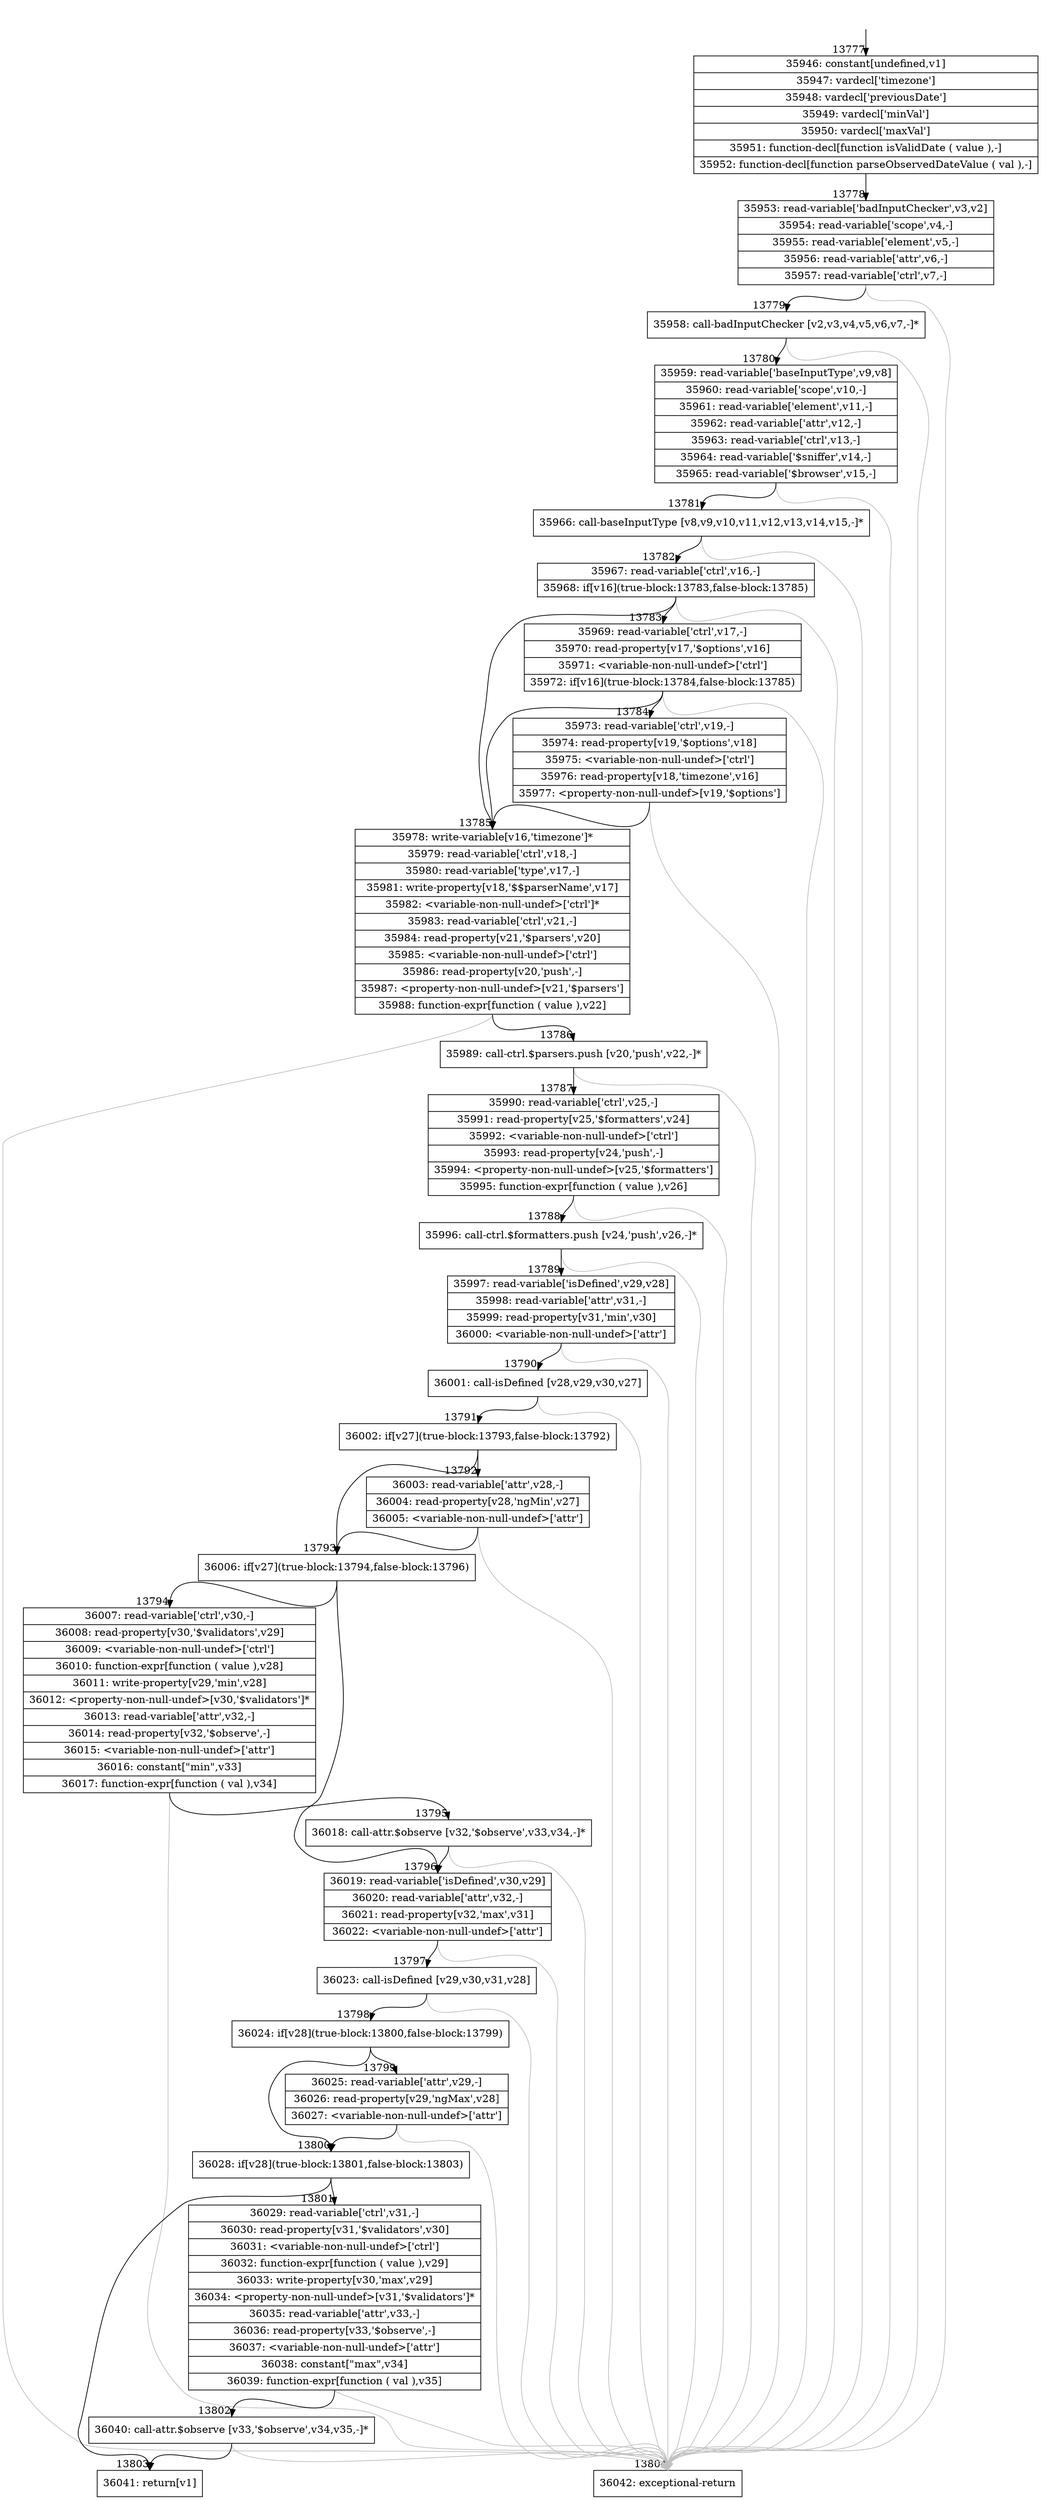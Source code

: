 digraph {
rankdir="TD"
BB_entry1068[shape=none,label=""];
BB_entry1068 -> BB13777 [tailport=s, headport=n, headlabel="    13777"]
BB13777 [shape=record label="{35946: constant[undefined,v1]|35947: vardecl['timezone']|35948: vardecl['previousDate']|35949: vardecl['minVal']|35950: vardecl['maxVal']|35951: function-decl[function isValidDate ( value ),-]|35952: function-decl[function parseObservedDateValue ( val ),-]}" ] 
BB13777 -> BB13778 [tailport=s, headport=n, headlabel="      13778"]
BB13778 [shape=record label="{35953: read-variable['badInputChecker',v3,v2]|35954: read-variable['scope',v4,-]|35955: read-variable['element',v5,-]|35956: read-variable['attr',v6,-]|35957: read-variable['ctrl',v7,-]}" ] 
BB13778 -> BB13779 [tailport=s, headport=n, headlabel="      13779"]
BB13778 -> BB13804 [tailport=s, headport=n, color=gray, headlabel="      13804"]
BB13779 [shape=record label="{35958: call-badInputChecker [v2,v3,v4,v5,v6,v7,-]*}" ] 
BB13779 -> BB13780 [tailport=s, headport=n, headlabel="      13780"]
BB13779 -> BB13804 [tailport=s, headport=n, color=gray]
BB13780 [shape=record label="{35959: read-variable['baseInputType',v9,v8]|35960: read-variable['scope',v10,-]|35961: read-variable['element',v11,-]|35962: read-variable['attr',v12,-]|35963: read-variable['ctrl',v13,-]|35964: read-variable['$sniffer',v14,-]|35965: read-variable['$browser',v15,-]}" ] 
BB13780 -> BB13781 [tailport=s, headport=n, headlabel="      13781"]
BB13780 -> BB13804 [tailport=s, headport=n, color=gray]
BB13781 [shape=record label="{35966: call-baseInputType [v8,v9,v10,v11,v12,v13,v14,v15,-]*}" ] 
BB13781 -> BB13782 [tailport=s, headport=n, headlabel="      13782"]
BB13781 -> BB13804 [tailport=s, headport=n, color=gray]
BB13782 [shape=record label="{35967: read-variable['ctrl',v16,-]|35968: if[v16](true-block:13783,false-block:13785)}" ] 
BB13782 -> BB13785 [tailport=s, headport=n, headlabel="      13785"]
BB13782 -> BB13783 [tailport=s, headport=n, headlabel="      13783"]
BB13782 -> BB13804 [tailport=s, headport=n, color=gray]
BB13783 [shape=record label="{35969: read-variable['ctrl',v17,-]|35970: read-property[v17,'$options',v16]|35971: \<variable-non-null-undef\>['ctrl']|35972: if[v16](true-block:13784,false-block:13785)}" ] 
BB13783 -> BB13785 [tailport=s, headport=n]
BB13783 -> BB13784 [tailport=s, headport=n, headlabel="      13784"]
BB13783 -> BB13804 [tailport=s, headport=n, color=gray]
BB13784 [shape=record label="{35973: read-variable['ctrl',v19,-]|35974: read-property[v19,'$options',v18]|35975: \<variable-non-null-undef\>['ctrl']|35976: read-property[v18,'timezone',v16]|35977: \<property-non-null-undef\>[v19,'$options']}" ] 
BB13784 -> BB13785 [tailport=s, headport=n]
BB13784 -> BB13804 [tailport=s, headport=n, color=gray]
BB13785 [shape=record label="{35978: write-variable[v16,'timezone']*|35979: read-variable['ctrl',v18,-]|35980: read-variable['type',v17,-]|35981: write-property[v18,'$$parserName',v17]|35982: \<variable-non-null-undef\>['ctrl']*|35983: read-variable['ctrl',v21,-]|35984: read-property[v21,'$parsers',v20]|35985: \<variable-non-null-undef\>['ctrl']|35986: read-property[v20,'push',-]|35987: \<property-non-null-undef\>[v21,'$parsers']|35988: function-expr[function ( value ),v22]}" ] 
BB13785 -> BB13786 [tailport=s, headport=n, headlabel="      13786"]
BB13785 -> BB13804 [tailport=s, headport=n, color=gray]
BB13786 [shape=record label="{35989: call-ctrl.$parsers.push [v20,'push',v22,-]*}" ] 
BB13786 -> BB13787 [tailport=s, headport=n, headlabel="      13787"]
BB13786 -> BB13804 [tailport=s, headport=n, color=gray]
BB13787 [shape=record label="{35990: read-variable['ctrl',v25,-]|35991: read-property[v25,'$formatters',v24]|35992: \<variable-non-null-undef\>['ctrl']|35993: read-property[v24,'push',-]|35994: \<property-non-null-undef\>[v25,'$formatters']|35995: function-expr[function ( value ),v26]}" ] 
BB13787 -> BB13788 [tailport=s, headport=n, headlabel="      13788"]
BB13787 -> BB13804 [tailport=s, headport=n, color=gray]
BB13788 [shape=record label="{35996: call-ctrl.$formatters.push [v24,'push',v26,-]*}" ] 
BB13788 -> BB13789 [tailport=s, headport=n, headlabel="      13789"]
BB13788 -> BB13804 [tailport=s, headport=n, color=gray]
BB13789 [shape=record label="{35997: read-variable['isDefined',v29,v28]|35998: read-variable['attr',v31,-]|35999: read-property[v31,'min',v30]|36000: \<variable-non-null-undef\>['attr']}" ] 
BB13789 -> BB13790 [tailport=s, headport=n, headlabel="      13790"]
BB13789 -> BB13804 [tailport=s, headport=n, color=gray]
BB13790 [shape=record label="{36001: call-isDefined [v28,v29,v30,v27]}" ] 
BB13790 -> BB13791 [tailport=s, headport=n, headlabel="      13791"]
BB13790 -> BB13804 [tailport=s, headport=n, color=gray]
BB13791 [shape=record label="{36002: if[v27](true-block:13793,false-block:13792)}" ] 
BB13791 -> BB13793 [tailport=s, headport=n, headlabel="      13793"]
BB13791 -> BB13792 [tailport=s, headport=n, headlabel="      13792"]
BB13792 [shape=record label="{36003: read-variable['attr',v28,-]|36004: read-property[v28,'ngMin',v27]|36005: \<variable-non-null-undef\>['attr']}" ] 
BB13792 -> BB13793 [tailport=s, headport=n]
BB13792 -> BB13804 [tailport=s, headport=n, color=gray]
BB13793 [shape=record label="{36006: if[v27](true-block:13794,false-block:13796)}" ] 
BB13793 -> BB13794 [tailport=s, headport=n, headlabel="      13794"]
BB13793 -> BB13796 [tailport=s, headport=n, headlabel="      13796"]
BB13794 [shape=record label="{36007: read-variable['ctrl',v30,-]|36008: read-property[v30,'$validators',v29]|36009: \<variable-non-null-undef\>['ctrl']|36010: function-expr[function ( value ),v28]|36011: write-property[v29,'min',v28]|36012: \<property-non-null-undef\>[v30,'$validators']*|36013: read-variable['attr',v32,-]|36014: read-property[v32,'$observe',-]|36015: \<variable-non-null-undef\>['attr']|36016: constant[\"min\",v33]|36017: function-expr[function ( val ),v34]}" ] 
BB13794 -> BB13795 [tailport=s, headport=n, headlabel="      13795"]
BB13794 -> BB13804 [tailport=s, headport=n, color=gray]
BB13795 [shape=record label="{36018: call-attr.$observe [v32,'$observe',v33,v34,-]*}" ] 
BB13795 -> BB13796 [tailport=s, headport=n]
BB13795 -> BB13804 [tailport=s, headport=n, color=gray]
BB13796 [shape=record label="{36019: read-variable['isDefined',v30,v29]|36020: read-variable['attr',v32,-]|36021: read-property[v32,'max',v31]|36022: \<variable-non-null-undef\>['attr']}" ] 
BB13796 -> BB13797 [tailport=s, headport=n, headlabel="      13797"]
BB13796 -> BB13804 [tailport=s, headport=n, color=gray]
BB13797 [shape=record label="{36023: call-isDefined [v29,v30,v31,v28]}" ] 
BB13797 -> BB13798 [tailport=s, headport=n, headlabel="      13798"]
BB13797 -> BB13804 [tailport=s, headport=n, color=gray]
BB13798 [shape=record label="{36024: if[v28](true-block:13800,false-block:13799)}" ] 
BB13798 -> BB13800 [tailport=s, headport=n, headlabel="      13800"]
BB13798 -> BB13799 [tailport=s, headport=n, headlabel="      13799"]
BB13799 [shape=record label="{36025: read-variable['attr',v29,-]|36026: read-property[v29,'ngMax',v28]|36027: \<variable-non-null-undef\>['attr']}" ] 
BB13799 -> BB13800 [tailport=s, headport=n]
BB13799 -> BB13804 [tailport=s, headport=n, color=gray]
BB13800 [shape=record label="{36028: if[v28](true-block:13801,false-block:13803)}" ] 
BB13800 -> BB13801 [tailport=s, headport=n, headlabel="      13801"]
BB13800 -> BB13803 [tailport=s, headport=n, headlabel="      13803"]
BB13801 [shape=record label="{36029: read-variable['ctrl',v31,-]|36030: read-property[v31,'$validators',v30]|36031: \<variable-non-null-undef\>['ctrl']|36032: function-expr[function ( value ),v29]|36033: write-property[v30,'max',v29]|36034: \<property-non-null-undef\>[v31,'$validators']*|36035: read-variable['attr',v33,-]|36036: read-property[v33,'$observe',-]|36037: \<variable-non-null-undef\>['attr']|36038: constant[\"max\",v34]|36039: function-expr[function ( val ),v35]}" ] 
BB13801 -> BB13802 [tailport=s, headport=n, headlabel="      13802"]
BB13801 -> BB13804 [tailport=s, headport=n, color=gray]
BB13802 [shape=record label="{36040: call-attr.$observe [v33,'$observe',v34,v35,-]*}" ] 
BB13802 -> BB13803 [tailport=s, headport=n]
BB13802 -> BB13804 [tailport=s, headport=n, color=gray]
BB13803 [shape=record label="{36041: return[v1]}" ] 
BB13804 [shape=record label="{36042: exceptional-return}" ] 
//#$~ 21659
}
